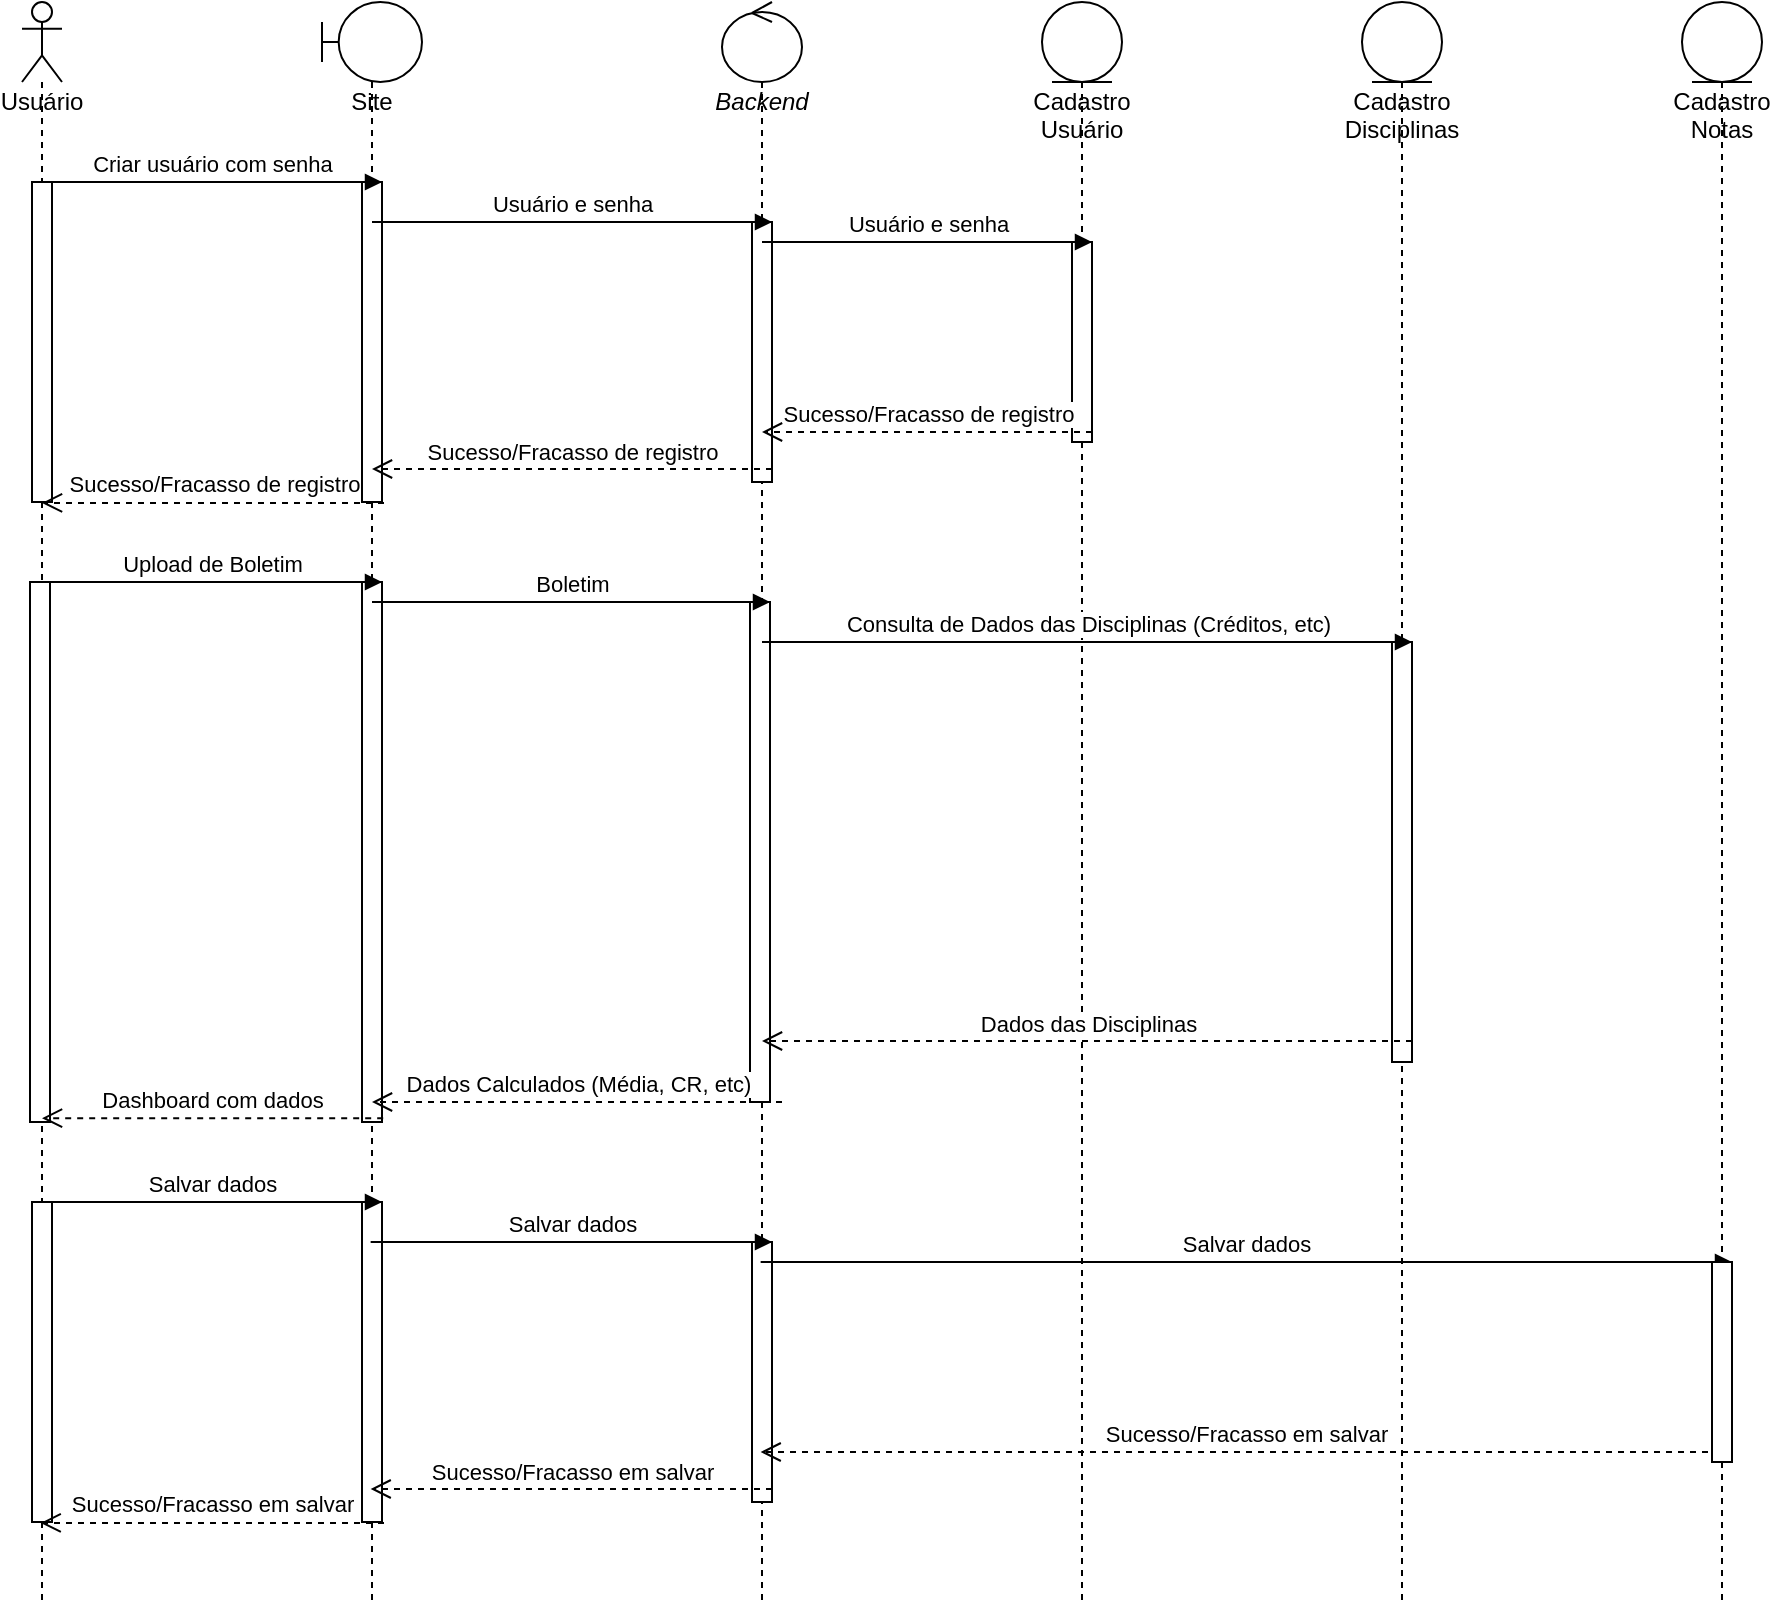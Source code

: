 <mxfile version="18.0.8" type="device"><diagram id="nnauEi2UulLEgIndrBFy" name="Page-1"><mxGraphModel dx="980" dy="549" grid="1" gridSize="10" guides="1" tooltips="1" connect="1" arrows="1" fold="1" page="1" pageScale="1" pageWidth="827" pageHeight="1169" math="0" shadow="0"><root><mxCell id="0"/><mxCell id="1" parent="0"/><mxCell id="F8_o-3L9CHjjJkCwV7Ft-3" value="&lt;i&gt;Backend&lt;/i&gt;" style="shape=umlLifeline;participant=umlControl;perimeter=lifelinePerimeter;whiteSpace=wrap;html=1;container=1;collapsible=0;recursiveResize=0;verticalAlign=top;spacingTop=36;outlineConnect=0;" vertex="1" parent="1"><mxGeometry x="400" width="40" height="800" as="geometry"/></mxCell><mxCell id="F8_o-3L9CHjjJkCwV7Ft-11" value="" style="html=1;points=[];perimeter=orthogonalPerimeter;" vertex="1" parent="F8_o-3L9CHjjJkCwV7Ft-3"><mxGeometry x="15" y="110" width="10" height="130" as="geometry"/></mxCell><mxCell id="F8_o-3L9CHjjJkCwV7Ft-32" value="" style="html=1;points=[];perimeter=orthogonalPerimeter;" vertex="1" parent="F8_o-3L9CHjjJkCwV7Ft-3"><mxGeometry x="14" y="300" width="10" height="250" as="geometry"/></mxCell><mxCell id="F8_o-3L9CHjjJkCwV7Ft-2" value="Site" style="shape=umlLifeline;participant=umlBoundary;perimeter=lifelinePerimeter;whiteSpace=wrap;html=1;container=1;collapsible=0;recursiveResize=0;verticalAlign=top;spacingTop=36;outlineConnect=0;" vertex="1" parent="1"><mxGeometry x="200" width="50" height="800" as="geometry"/></mxCell><mxCell id="F8_o-3L9CHjjJkCwV7Ft-6" value="" style="html=1;points=[];perimeter=orthogonalPerimeter;" vertex="1" parent="F8_o-3L9CHjjJkCwV7Ft-2"><mxGeometry x="20" y="90" width="10" height="160" as="geometry"/></mxCell><mxCell id="F8_o-3L9CHjjJkCwV7Ft-28" value="" style="html=1;points=[];perimeter=orthogonalPerimeter;" vertex="1" parent="F8_o-3L9CHjjJkCwV7Ft-2"><mxGeometry x="20" y="290" width="10" height="270" as="geometry"/></mxCell><mxCell id="F8_o-3L9CHjjJkCwV7Ft-9" value="Cadastro Usuário" style="shape=umlLifeline;participant=umlEntity;perimeter=lifelinePerimeter;whiteSpace=wrap;html=1;container=1;collapsible=0;recursiveResize=0;verticalAlign=top;spacingTop=36;outlineConnect=0;" vertex="1" parent="1"><mxGeometry x="560" width="40" height="800" as="geometry"/></mxCell><mxCell id="F8_o-3L9CHjjJkCwV7Ft-14" value="" style="html=1;points=[];perimeter=orthogonalPerimeter;" vertex="1" parent="F8_o-3L9CHjjJkCwV7Ft-9"><mxGeometry x="15" y="120" width="10" height="100" as="geometry"/></mxCell><mxCell id="F8_o-3L9CHjjJkCwV7Ft-1" value="Usuário" style="shape=umlLifeline;participant=umlActor;perimeter=lifelinePerimeter;whiteSpace=wrap;html=1;container=1;collapsible=0;recursiveResize=0;verticalAlign=top;spacingTop=36;outlineConnect=0;" vertex="1" parent="1"><mxGeometry x="50" width="20" height="800" as="geometry"/></mxCell><mxCell id="F8_o-3L9CHjjJkCwV7Ft-10" value="" style="html=1;points=[];perimeter=orthogonalPerimeter;" vertex="1" parent="F8_o-3L9CHjjJkCwV7Ft-1"><mxGeometry x="5" y="90" width="10" height="160" as="geometry"/></mxCell><mxCell id="F8_o-3L9CHjjJkCwV7Ft-17" value="" style="html=1;points=[];perimeter=orthogonalPerimeter;" vertex="1" parent="F8_o-3L9CHjjJkCwV7Ft-1"><mxGeometry x="5" y="600" width="10" height="160" as="geometry"/></mxCell><mxCell id="F8_o-3L9CHjjJkCwV7Ft-18" value="" style="html=1;points=[];perimeter=orthogonalPerimeter;" vertex="1" parent="F8_o-3L9CHjjJkCwV7Ft-1"><mxGeometry x="170" y="600" width="10" height="160" as="geometry"/></mxCell><mxCell id="F8_o-3L9CHjjJkCwV7Ft-19" value="" style="html=1;points=[];perimeter=orthogonalPerimeter;" vertex="1" parent="F8_o-3L9CHjjJkCwV7Ft-1"><mxGeometry x="365" y="620" width="10" height="130" as="geometry"/></mxCell><mxCell id="F8_o-3L9CHjjJkCwV7Ft-20" value="Salvar dados" style="html=1;verticalAlign=bottom;endArrow=block;entryX=1;entryY=0;rounded=0;" edge="1" parent="F8_o-3L9CHjjJkCwV7Ft-1" target="F8_o-3L9CHjjJkCwV7Ft-18"><mxGeometry relative="1" as="geometry"><mxPoint x="9.324" y="600" as="sourcePoint"/></mxGeometry></mxCell><mxCell id="F8_o-3L9CHjjJkCwV7Ft-21" value="Sucesso/Fracasso em salvar" style="html=1;verticalAlign=bottom;endArrow=open;dashed=1;endSize=8;exitX=1.1;exitY=1.003;rounded=0;exitDx=0;exitDy=0;exitPerimeter=0;" edge="1" parent="F8_o-3L9CHjjJkCwV7Ft-1" source="F8_o-3L9CHjjJkCwV7Ft-18"><mxGeometry relative="1" as="geometry"><mxPoint x="9.324" y="760.48" as="targetPoint"/></mxGeometry></mxCell><mxCell id="F8_o-3L9CHjjJkCwV7Ft-23" value="Salvar dados" style="html=1;verticalAlign=bottom;endArrow=block;entryX=1;entryY=0;rounded=0;" edge="1" parent="F8_o-3L9CHjjJkCwV7Ft-1" target="F8_o-3L9CHjjJkCwV7Ft-19"><mxGeometry relative="1" as="geometry"><mxPoint x="174.324" y="620" as="sourcePoint"/></mxGeometry></mxCell><mxCell id="F8_o-3L9CHjjJkCwV7Ft-24" value="Sucesso/Fracasso em salvar" style="html=1;verticalAlign=bottom;endArrow=open;dashed=1;endSize=8;exitX=1;exitY=0.95;rounded=0;" edge="1" parent="F8_o-3L9CHjjJkCwV7Ft-1" source="F8_o-3L9CHjjJkCwV7Ft-19"><mxGeometry relative="1" as="geometry"><mxPoint x="174.324" y="743.5" as="targetPoint"/></mxGeometry></mxCell><mxCell id="F8_o-3L9CHjjJkCwV7Ft-25" value="Salvar dados" style="html=1;verticalAlign=bottom;endArrow=block;entryX=1;entryY=0;rounded=0;" edge="1" parent="F8_o-3L9CHjjJkCwV7Ft-1" target="F8_o-3L9CHjjJkCwV7Ft-22"><mxGeometry relative="1" as="geometry"><mxPoint x="369.324" y="630" as="sourcePoint"/></mxGeometry></mxCell><mxCell id="F8_o-3L9CHjjJkCwV7Ft-26" value="Sucesso/Fracasso em salvar" style="html=1;verticalAlign=bottom;endArrow=open;dashed=1;endSize=8;exitX=1;exitY=0.95;rounded=0;" edge="1" parent="F8_o-3L9CHjjJkCwV7Ft-1" source="F8_o-3L9CHjjJkCwV7Ft-22"><mxGeometry relative="1" as="geometry"><mxPoint x="369.324" y="725" as="targetPoint"/></mxGeometry></mxCell><mxCell id="F8_o-3L9CHjjJkCwV7Ft-31" value="" style="html=1;points=[];perimeter=orthogonalPerimeter;" vertex="1" parent="F8_o-3L9CHjjJkCwV7Ft-1"><mxGeometry x="4" y="290" width="10" height="270" as="geometry"/></mxCell><mxCell id="F8_o-3L9CHjjJkCwV7Ft-4" value="Cadastro Disciplinas" style="shape=umlLifeline;participant=umlEntity;perimeter=lifelinePerimeter;whiteSpace=wrap;html=1;container=1;collapsible=0;recursiveResize=0;verticalAlign=top;spacingTop=36;outlineConnect=0;" vertex="1" parent="1"><mxGeometry x="720" width="40" height="800" as="geometry"/></mxCell><mxCell id="F8_o-3L9CHjjJkCwV7Ft-35" value="" style="html=1;points=[];perimeter=orthogonalPerimeter;" vertex="1" parent="F8_o-3L9CHjjJkCwV7Ft-4"><mxGeometry x="15" y="320" width="10" height="210" as="geometry"/></mxCell><mxCell id="F8_o-3L9CHjjJkCwV7Ft-5" value="Cadastro Notas" style="shape=umlLifeline;participant=umlEntity;perimeter=lifelinePerimeter;whiteSpace=wrap;html=1;container=1;collapsible=0;recursiveResize=0;verticalAlign=top;spacingTop=36;outlineConnect=0;" vertex="1" parent="1"><mxGeometry x="880" width="40" height="800" as="geometry"/></mxCell><mxCell id="F8_o-3L9CHjjJkCwV7Ft-22" value="" style="html=1;points=[];perimeter=orthogonalPerimeter;" vertex="1" parent="F8_o-3L9CHjjJkCwV7Ft-5"><mxGeometry x="15" y="630" width="10" height="100" as="geometry"/></mxCell><mxCell id="F8_o-3L9CHjjJkCwV7Ft-7" value="Criar usuário com senha" style="html=1;verticalAlign=bottom;endArrow=block;entryX=1;entryY=0;rounded=0;" edge="1" target="F8_o-3L9CHjjJkCwV7Ft-6" parent="1" source="F8_o-3L9CHjjJkCwV7Ft-1"><mxGeometry relative="1" as="geometry"><mxPoint x="250" y="90" as="sourcePoint"/></mxGeometry></mxCell><mxCell id="F8_o-3L9CHjjJkCwV7Ft-8" value="Sucesso/Fracasso de registro" style="html=1;verticalAlign=bottom;endArrow=open;dashed=1;endSize=8;exitX=1.1;exitY=1.003;rounded=0;exitDx=0;exitDy=0;exitPerimeter=0;" edge="1" source="F8_o-3L9CHjjJkCwV7Ft-6" parent="1" target="F8_o-3L9CHjjJkCwV7Ft-1"><mxGeometry relative="1" as="geometry"><mxPoint x="250" y="147" as="targetPoint"/></mxGeometry></mxCell><mxCell id="F8_o-3L9CHjjJkCwV7Ft-12" value="Usuário e senha" style="html=1;verticalAlign=bottom;endArrow=block;entryX=1;entryY=0;rounded=0;" edge="1" target="F8_o-3L9CHjjJkCwV7Ft-11" parent="1" source="F8_o-3L9CHjjJkCwV7Ft-2"><mxGeometry relative="1" as="geometry"><mxPoint x="445" y="95" as="sourcePoint"/></mxGeometry></mxCell><mxCell id="F8_o-3L9CHjjJkCwV7Ft-13" value="Sucesso/Fracasso de registro" style="html=1;verticalAlign=bottom;endArrow=open;dashed=1;endSize=8;exitX=1;exitY=0.95;rounded=0;" edge="1" source="F8_o-3L9CHjjJkCwV7Ft-11" parent="1" target="F8_o-3L9CHjjJkCwV7Ft-2"><mxGeometry relative="1" as="geometry"><mxPoint x="445" y="152" as="targetPoint"/></mxGeometry></mxCell><mxCell id="F8_o-3L9CHjjJkCwV7Ft-15" value="Usuário e senha" style="html=1;verticalAlign=bottom;endArrow=block;entryX=1;entryY=0;rounded=0;" edge="1" target="F8_o-3L9CHjjJkCwV7Ft-14" parent="1" source="F8_o-3L9CHjjJkCwV7Ft-3"><mxGeometry relative="1" as="geometry"><mxPoint x="605" y="120" as="sourcePoint"/></mxGeometry></mxCell><mxCell id="F8_o-3L9CHjjJkCwV7Ft-16" value="Sucesso/Fracasso de registro" style="html=1;verticalAlign=bottom;endArrow=open;dashed=1;endSize=8;exitX=1;exitY=0.95;rounded=0;" edge="1" source="F8_o-3L9CHjjJkCwV7Ft-14" parent="1" target="F8_o-3L9CHjjJkCwV7Ft-3"><mxGeometry relative="1" as="geometry"><mxPoint x="605" y="177" as="targetPoint"/></mxGeometry></mxCell><mxCell id="F8_o-3L9CHjjJkCwV7Ft-29" value="Upload de Boletim" style="html=1;verticalAlign=bottom;endArrow=block;entryX=1;entryY=0;rounded=0;" edge="1" target="F8_o-3L9CHjjJkCwV7Ft-28" parent="1" source="F8_o-3L9CHjjJkCwV7Ft-1"><mxGeometry relative="1" as="geometry"><mxPoint x="290" y="290" as="sourcePoint"/></mxGeometry></mxCell><mxCell id="F8_o-3L9CHjjJkCwV7Ft-30" value="Dashboard com dados" style="html=1;verticalAlign=bottom;endArrow=open;dashed=1;endSize=8;exitX=1.059;exitY=0.993;rounded=0;exitDx=0;exitDy=0;exitPerimeter=0;" edge="1" source="F8_o-3L9CHjjJkCwV7Ft-28" parent="1" target="F8_o-3L9CHjjJkCwV7Ft-1"><mxGeometry relative="1" as="geometry"><mxPoint x="290" y="347" as="targetPoint"/></mxGeometry></mxCell><mxCell id="F8_o-3L9CHjjJkCwV7Ft-33" value="Boletim" style="html=1;verticalAlign=bottom;endArrow=block;entryX=1;entryY=0;rounded=0;" edge="1" target="F8_o-3L9CHjjJkCwV7Ft-32" parent="1" source="F8_o-3L9CHjjJkCwV7Ft-2"><mxGeometry relative="1" as="geometry"><mxPoint x="484" y="300" as="sourcePoint"/></mxGeometry></mxCell><mxCell id="F8_o-3L9CHjjJkCwV7Ft-34" value="Dados Calculados (Média, CR, etc)" style="html=1;verticalAlign=bottom;endArrow=open;dashed=1;endSize=8;rounded=0;" edge="1" parent="1" target="F8_o-3L9CHjjJkCwV7Ft-2"><mxGeometry relative="1" as="geometry"><mxPoint x="484" y="357" as="targetPoint"/><mxPoint x="430" y="550" as="sourcePoint"/></mxGeometry></mxCell><mxCell id="F8_o-3L9CHjjJkCwV7Ft-36" value="Consulta de Dados das Disciplinas (Créditos, etc)" style="html=1;verticalAlign=bottom;endArrow=block;entryX=1;entryY=0;rounded=0;" edge="1" target="F8_o-3L9CHjjJkCwV7Ft-35" parent="1" source="F8_o-3L9CHjjJkCwV7Ft-3"><mxGeometry relative="1" as="geometry"><mxPoint x="805" y="320" as="sourcePoint"/></mxGeometry></mxCell><mxCell id="F8_o-3L9CHjjJkCwV7Ft-37" value="Dados das Disciplinas" style="html=1;verticalAlign=bottom;endArrow=open;dashed=1;endSize=8;exitX=1;exitY=0.95;rounded=0;" edge="1" source="F8_o-3L9CHjjJkCwV7Ft-35" parent="1" target="F8_o-3L9CHjjJkCwV7Ft-3"><mxGeometry relative="1" as="geometry"><mxPoint x="805" y="377" as="targetPoint"/></mxGeometry></mxCell></root></mxGraphModel></diagram></mxfile>